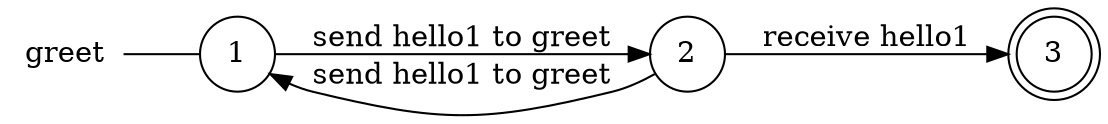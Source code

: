 digraph greet {
	rankdir="LR";
	n_0 [label="greet", shape="plaintext"];
	n_1 [id="1", shape=circle, label="1"];
	n_0 -> n_1 [arrowhead=none];
	n_2 [id="2", shape=doublecircle, label="3"];
	n_3 [id="3", shape=circle, label="2"];

	n_3 -> n_1 [id="[$e|4]", label="send hello1 to greet"];
	n_1 -> n_3 [id="[$e|3]", label="send hello1 to greet"];
	n_3 -> n_2 [id="[$e|2]", label="receive hello1"];
}
